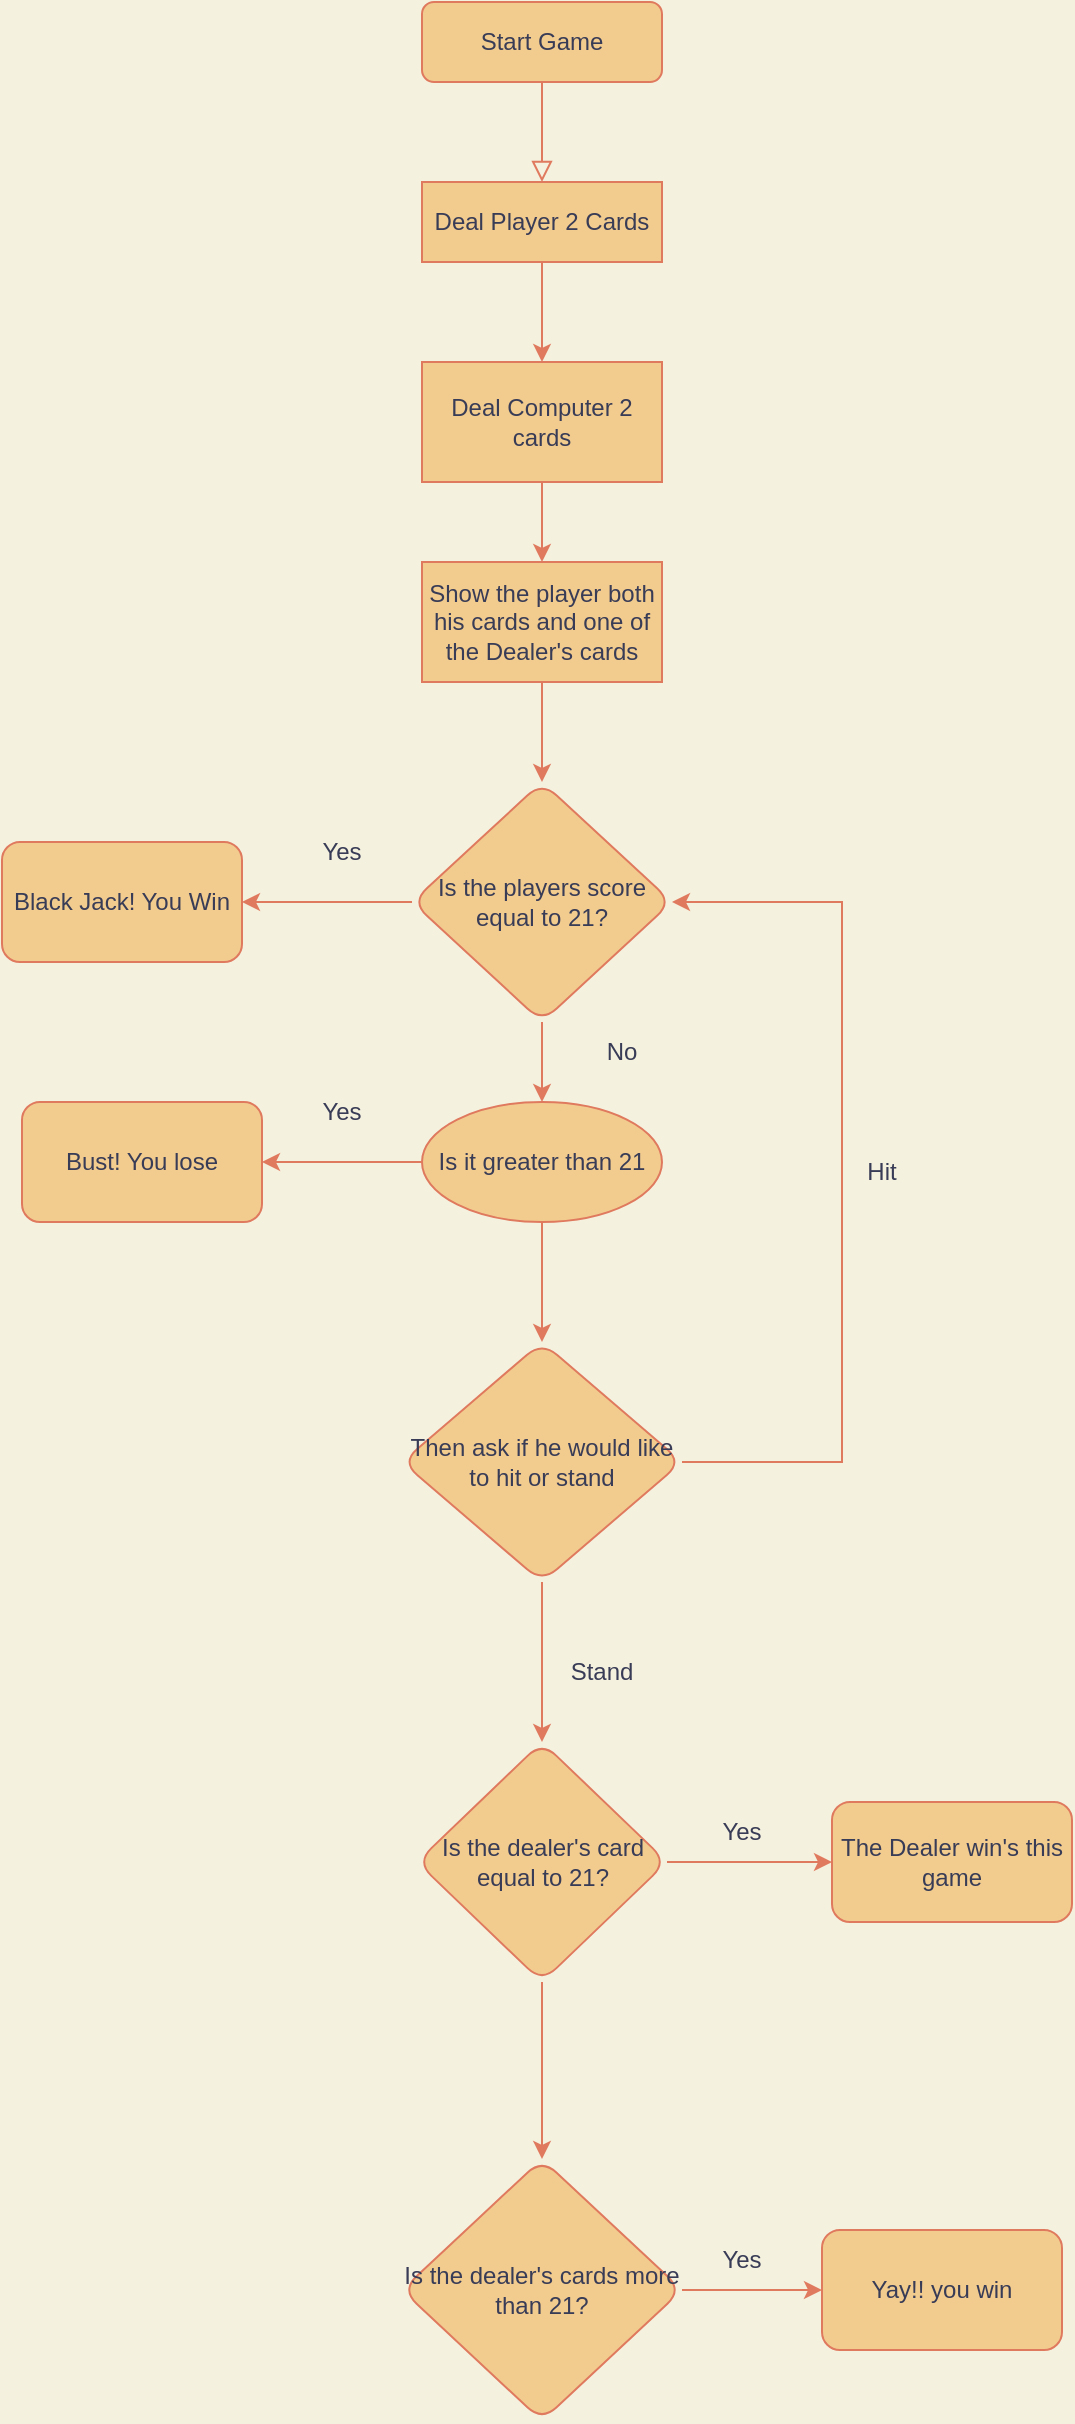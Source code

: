 <mxfile version="20.2.8" type="github">
  <diagram id="C5RBs43oDa-KdzZeNtuy" name="Page-1">
    <mxGraphModel dx="1687" dy="551" grid="1" gridSize="10" guides="1" tooltips="1" connect="1" arrows="1" fold="1" page="1" pageScale="1" pageWidth="827" pageHeight="1169" background="#F4F1DE" math="0" shadow="0">
      <root>
        <mxCell id="WIyWlLk6GJQsqaUBKTNV-0" />
        <mxCell id="WIyWlLk6GJQsqaUBKTNV-1" parent="WIyWlLk6GJQsqaUBKTNV-0" />
        <mxCell id="WIyWlLk6GJQsqaUBKTNV-2" value="" style="rounded=0;html=1;jettySize=auto;orthogonalLoop=1;fontSize=11;endArrow=block;endFill=0;endSize=8;strokeWidth=1;shadow=0;labelBackgroundColor=none;edgeStyle=orthogonalEdgeStyle;strokeColor=#E07A5F;fontColor=#393C56;" parent="WIyWlLk6GJQsqaUBKTNV-1" source="WIyWlLk6GJQsqaUBKTNV-3" edge="1">
          <mxGeometry relative="1" as="geometry">
            <mxPoint x="220" y="170" as="targetPoint" />
          </mxGeometry>
        </mxCell>
        <mxCell id="WIyWlLk6GJQsqaUBKTNV-3" value="Start Game" style="rounded=1;whiteSpace=wrap;html=1;fontSize=12;glass=0;strokeWidth=1;shadow=0;fillColor=#F2CC8F;strokeColor=#E07A5F;fontColor=#393C56;" parent="WIyWlLk6GJQsqaUBKTNV-1" vertex="1">
          <mxGeometry x="160" y="80" width="120" height="40" as="geometry" />
        </mxCell>
        <mxCell id="6FZnAKIlCg1bTSV6HBoM-4" value="" style="edgeStyle=orthogonalEdgeStyle;rounded=0;orthogonalLoop=1;jettySize=auto;html=1;labelBackgroundColor=#F4F1DE;strokeColor=#E07A5F;fontColor=#393C56;" parent="WIyWlLk6GJQsqaUBKTNV-1" source="6FZnAKIlCg1bTSV6HBoM-0" target="6FZnAKIlCg1bTSV6HBoM-3" edge="1">
          <mxGeometry relative="1" as="geometry" />
        </mxCell>
        <mxCell id="6FZnAKIlCg1bTSV6HBoM-0" value="Deal Player 2 Cards" style="rounded=0;whiteSpace=wrap;html=1;fillColor=#F2CC8F;strokeColor=#E07A5F;fontColor=#393C56;" parent="WIyWlLk6GJQsqaUBKTNV-1" vertex="1">
          <mxGeometry x="160" y="170" width="120" height="40" as="geometry" />
        </mxCell>
        <mxCell id="6FZnAKIlCg1bTSV6HBoM-6" value="" style="edgeStyle=orthogonalEdgeStyle;rounded=0;orthogonalLoop=1;jettySize=auto;html=1;labelBackgroundColor=#F4F1DE;strokeColor=#E07A5F;fontColor=#393C56;" parent="WIyWlLk6GJQsqaUBKTNV-1" source="6FZnAKIlCg1bTSV6HBoM-3" target="6FZnAKIlCg1bTSV6HBoM-5" edge="1">
          <mxGeometry relative="1" as="geometry" />
        </mxCell>
        <mxCell id="6FZnAKIlCg1bTSV6HBoM-3" value="Deal Computer 2 cards" style="whiteSpace=wrap;html=1;rounded=0;fillColor=#F2CC8F;strokeColor=#E07A5F;fontColor=#393C56;" parent="WIyWlLk6GJQsqaUBKTNV-1" vertex="1">
          <mxGeometry x="160" y="260" width="120" height="60" as="geometry" />
        </mxCell>
        <mxCell id="6FZnAKIlCg1bTSV6HBoM-9" value="" style="edgeStyle=orthogonalEdgeStyle;rounded=0;orthogonalLoop=1;jettySize=auto;html=1;labelBackgroundColor=#F4F1DE;strokeColor=#E07A5F;fontColor=#393C56;" parent="WIyWlLk6GJQsqaUBKTNV-1" source="6FZnAKIlCg1bTSV6HBoM-5" target="6FZnAKIlCg1bTSV6HBoM-8" edge="1">
          <mxGeometry relative="1" as="geometry" />
        </mxCell>
        <mxCell id="6FZnAKIlCg1bTSV6HBoM-5" value="Show the player both his cards and one of the Dealer&#39;s cards" style="whiteSpace=wrap;html=1;rounded=0;fillColor=#F2CC8F;strokeColor=#E07A5F;fontColor=#393C56;" parent="WIyWlLk6GJQsqaUBKTNV-1" vertex="1">
          <mxGeometry x="160" y="360" width="120" height="60" as="geometry" />
        </mxCell>
        <mxCell id="6FZnAKIlCg1bTSV6HBoM-16" value="" style="edgeStyle=orthogonalEdgeStyle;rounded=0;orthogonalLoop=1;jettySize=auto;html=1;labelBackgroundColor=#F4F1DE;strokeColor=#E07A5F;fontColor=#393C56;" parent="WIyWlLk6GJQsqaUBKTNV-1" source="6FZnAKIlCg1bTSV6HBoM-8" target="6FZnAKIlCg1bTSV6HBoM-15" edge="1">
          <mxGeometry relative="1" as="geometry" />
        </mxCell>
        <mxCell id="1GxRnAlgrmCQHZ2n3QPB-18" value="" style="edgeStyle=orthogonalEdgeStyle;rounded=0;orthogonalLoop=1;jettySize=auto;html=1;strokeColor=#E07A5F;fontColor=#393C56;fillColor=#F2CC8F;" edge="1" parent="WIyWlLk6GJQsqaUBKTNV-1" source="6FZnAKIlCg1bTSV6HBoM-8" target="1GxRnAlgrmCQHZ2n3QPB-17">
          <mxGeometry relative="1" as="geometry" />
        </mxCell>
        <mxCell id="6FZnAKIlCg1bTSV6HBoM-8" value="Is the players score equal to 21?" style="rhombus;whiteSpace=wrap;html=1;rounded=1;fillColor=#F2CC8F;strokeColor=#E07A5F;fontColor=#393C56;" parent="WIyWlLk6GJQsqaUBKTNV-1" vertex="1">
          <mxGeometry x="155" y="470" width="130" height="120" as="geometry" />
        </mxCell>
        <mxCell id="6FZnAKIlCg1bTSV6HBoM-15" value="Black Jack! You Win" style="whiteSpace=wrap;html=1;rounded=1;fillColor=#F2CC8F;strokeColor=#E07A5F;fontColor=#393C56;" parent="WIyWlLk6GJQsqaUBKTNV-1" vertex="1">
          <mxGeometry x="-50" y="500" width="120" height="60" as="geometry" />
        </mxCell>
        <mxCell id="6FZnAKIlCg1bTSV6HBoM-17" value="Yes" style="text;html=1;strokeColor=none;fillColor=none;align=center;verticalAlign=middle;whiteSpace=wrap;rounded=0;fontColor=#393C56;" parent="WIyWlLk6GJQsqaUBKTNV-1" vertex="1">
          <mxGeometry x="90" y="490" width="60" height="30" as="geometry" />
        </mxCell>
        <mxCell id="1GxRnAlgrmCQHZ2n3QPB-0" value="No" style="text;html=1;strokeColor=none;fillColor=none;align=center;verticalAlign=middle;whiteSpace=wrap;rounded=0;fontColor=#393C56;" vertex="1" parent="WIyWlLk6GJQsqaUBKTNV-1">
          <mxGeometry x="230" y="590" width="60" height="30" as="geometry" />
        </mxCell>
        <mxCell id="1GxRnAlgrmCQHZ2n3QPB-34" style="edgeStyle=orthogonalEdgeStyle;rounded=0;orthogonalLoop=1;jettySize=auto;html=1;exitX=1;exitY=0.5;exitDx=0;exitDy=0;entryX=1;entryY=0.5;entryDx=0;entryDy=0;strokeColor=#E07A5F;fontColor=#393C56;fillColor=#F2CC8F;" edge="1" parent="WIyWlLk6GJQsqaUBKTNV-1" source="1GxRnAlgrmCQHZ2n3QPB-8" target="6FZnAKIlCg1bTSV6HBoM-8">
          <mxGeometry relative="1" as="geometry">
            <Array as="points">
              <mxPoint x="370" y="810" />
              <mxPoint x="370" y="530" />
            </Array>
          </mxGeometry>
        </mxCell>
        <mxCell id="1GxRnAlgrmCQHZ2n3QPB-40" value="" style="edgeStyle=orthogonalEdgeStyle;rounded=0;orthogonalLoop=1;jettySize=auto;html=1;strokeColor=#E07A5F;fontColor=#393C56;fillColor=#F2CC8F;" edge="1" parent="WIyWlLk6GJQsqaUBKTNV-1" source="1GxRnAlgrmCQHZ2n3QPB-8" target="1GxRnAlgrmCQHZ2n3QPB-39">
          <mxGeometry relative="1" as="geometry" />
        </mxCell>
        <mxCell id="1GxRnAlgrmCQHZ2n3QPB-8" value="Then ask if he would like to hit or stand" style="rhombus;whiteSpace=wrap;html=1;fillColor=#F2CC8F;strokeColor=#E07A5F;fontColor=#393C56;rounded=1;" vertex="1" parent="WIyWlLk6GJQsqaUBKTNV-1">
          <mxGeometry x="150" y="750" width="140" height="120" as="geometry" />
        </mxCell>
        <mxCell id="1GxRnAlgrmCQHZ2n3QPB-19" style="edgeStyle=orthogonalEdgeStyle;rounded=0;orthogonalLoop=1;jettySize=auto;html=1;exitX=0.5;exitY=1;exitDx=0;exitDy=0;entryX=0.5;entryY=0;entryDx=0;entryDy=0;strokeColor=#E07A5F;fontColor=#393C56;fillColor=#F2CC8F;" edge="1" parent="WIyWlLk6GJQsqaUBKTNV-1" source="1GxRnAlgrmCQHZ2n3QPB-17" target="1GxRnAlgrmCQHZ2n3QPB-8">
          <mxGeometry relative="1" as="geometry" />
        </mxCell>
        <mxCell id="1GxRnAlgrmCQHZ2n3QPB-23" value="" style="edgeStyle=orthogonalEdgeStyle;rounded=0;orthogonalLoop=1;jettySize=auto;html=1;strokeColor=#E07A5F;fontColor=#393C56;fillColor=#F2CC8F;" edge="1" parent="WIyWlLk6GJQsqaUBKTNV-1" source="1GxRnAlgrmCQHZ2n3QPB-17" target="1GxRnAlgrmCQHZ2n3QPB-22">
          <mxGeometry relative="1" as="geometry" />
        </mxCell>
        <mxCell id="1GxRnAlgrmCQHZ2n3QPB-17" value="Is it greater than 21" style="ellipse;whiteSpace=wrap;html=1;fillColor=#F2CC8F;strokeColor=#E07A5F;fontColor=#393C56;rounded=1;" vertex="1" parent="WIyWlLk6GJQsqaUBKTNV-1">
          <mxGeometry x="160" y="630" width="120" height="60" as="geometry" />
        </mxCell>
        <mxCell id="1GxRnAlgrmCQHZ2n3QPB-22" value="Bust! You lose" style="whiteSpace=wrap;html=1;fillColor=#F2CC8F;strokeColor=#E07A5F;fontColor=#393C56;rounded=1;" vertex="1" parent="WIyWlLk6GJQsqaUBKTNV-1">
          <mxGeometry x="-40" y="630" width="120" height="60" as="geometry" />
        </mxCell>
        <mxCell id="1GxRnAlgrmCQHZ2n3QPB-24" value="Yes" style="text;html=1;strokeColor=none;fillColor=none;align=center;verticalAlign=middle;whiteSpace=wrap;rounded=0;fontColor=#393C56;" vertex="1" parent="WIyWlLk6GJQsqaUBKTNV-1">
          <mxGeometry x="90" y="620" width="60" height="30" as="geometry" />
        </mxCell>
        <mxCell id="1GxRnAlgrmCQHZ2n3QPB-35" value="Hit" style="text;html=1;strokeColor=none;fillColor=none;align=center;verticalAlign=middle;whiteSpace=wrap;rounded=0;fontColor=#393C56;" vertex="1" parent="WIyWlLk6GJQsqaUBKTNV-1">
          <mxGeometry x="360" y="650" width="60" height="30" as="geometry" />
        </mxCell>
        <mxCell id="1GxRnAlgrmCQHZ2n3QPB-43" value="" style="edgeStyle=orthogonalEdgeStyle;rounded=0;orthogonalLoop=1;jettySize=auto;html=1;strokeColor=#E07A5F;fontColor=#393C56;fillColor=#F2CC8F;" edge="1" parent="WIyWlLk6GJQsqaUBKTNV-1" source="1GxRnAlgrmCQHZ2n3QPB-39" target="1GxRnAlgrmCQHZ2n3QPB-42">
          <mxGeometry relative="1" as="geometry" />
        </mxCell>
        <mxCell id="1GxRnAlgrmCQHZ2n3QPB-46" value="" style="edgeStyle=orthogonalEdgeStyle;rounded=0;orthogonalLoop=1;jettySize=auto;html=1;strokeColor=#E07A5F;fontColor=#393C56;fillColor=#F2CC8F;" edge="1" parent="WIyWlLk6GJQsqaUBKTNV-1" source="1GxRnAlgrmCQHZ2n3QPB-39" target="1GxRnAlgrmCQHZ2n3QPB-45">
          <mxGeometry relative="1" as="geometry" />
        </mxCell>
        <mxCell id="1GxRnAlgrmCQHZ2n3QPB-39" value="Is the dealer&#39;s card equal to 21?" style="rhombus;whiteSpace=wrap;html=1;fillColor=#F2CC8F;strokeColor=#E07A5F;fontColor=#393C56;rounded=1;" vertex="1" parent="WIyWlLk6GJQsqaUBKTNV-1">
          <mxGeometry x="157.5" y="950" width="125" height="120" as="geometry" />
        </mxCell>
        <mxCell id="1GxRnAlgrmCQHZ2n3QPB-41" value="Stand" style="text;html=1;strokeColor=none;fillColor=none;align=center;verticalAlign=middle;whiteSpace=wrap;rounded=0;fontColor=#393C56;" vertex="1" parent="WIyWlLk6GJQsqaUBKTNV-1">
          <mxGeometry x="220" y="900" width="60" height="30" as="geometry" />
        </mxCell>
        <mxCell id="1GxRnAlgrmCQHZ2n3QPB-42" value="The Dealer win&#39;s this game" style="whiteSpace=wrap;html=1;fillColor=#F2CC8F;strokeColor=#E07A5F;fontColor=#393C56;rounded=1;" vertex="1" parent="WIyWlLk6GJQsqaUBKTNV-1">
          <mxGeometry x="365" y="980" width="120" height="60" as="geometry" />
        </mxCell>
        <mxCell id="1GxRnAlgrmCQHZ2n3QPB-44" value="Yes" style="text;html=1;strokeColor=none;fillColor=none;align=center;verticalAlign=middle;whiteSpace=wrap;rounded=0;fontColor=#393C56;" vertex="1" parent="WIyWlLk6GJQsqaUBKTNV-1">
          <mxGeometry x="290" y="980" width="60" height="30" as="geometry" />
        </mxCell>
        <mxCell id="1GxRnAlgrmCQHZ2n3QPB-48" value="" style="edgeStyle=orthogonalEdgeStyle;rounded=0;orthogonalLoop=1;jettySize=auto;html=1;strokeColor=#E07A5F;fontColor=#393C56;fillColor=#F2CC8F;" edge="1" parent="WIyWlLk6GJQsqaUBKTNV-1" source="1GxRnAlgrmCQHZ2n3QPB-45" target="1GxRnAlgrmCQHZ2n3QPB-47">
          <mxGeometry relative="1" as="geometry" />
        </mxCell>
        <mxCell id="1GxRnAlgrmCQHZ2n3QPB-45" value="Is the dealer&#39;s cards more than 21?" style="rhombus;whiteSpace=wrap;html=1;fillColor=#F2CC8F;strokeColor=#E07A5F;fontColor=#393C56;rounded=1;" vertex="1" parent="WIyWlLk6GJQsqaUBKTNV-1">
          <mxGeometry x="150" y="1158.5" width="140" height="131" as="geometry" />
        </mxCell>
        <mxCell id="1GxRnAlgrmCQHZ2n3QPB-47" value="Yay!! you win" style="whiteSpace=wrap;html=1;fillColor=#F2CC8F;strokeColor=#E07A5F;fontColor=#393C56;rounded=1;" vertex="1" parent="WIyWlLk6GJQsqaUBKTNV-1">
          <mxGeometry x="360" y="1194" width="120" height="60" as="geometry" />
        </mxCell>
        <mxCell id="1GxRnAlgrmCQHZ2n3QPB-49" value="Yes" style="text;html=1;strokeColor=none;fillColor=none;align=center;verticalAlign=middle;whiteSpace=wrap;rounded=0;fontColor=#393C56;" vertex="1" parent="WIyWlLk6GJQsqaUBKTNV-1">
          <mxGeometry x="290" y="1194" width="60" height="30" as="geometry" />
        </mxCell>
      </root>
    </mxGraphModel>
  </diagram>
</mxfile>
